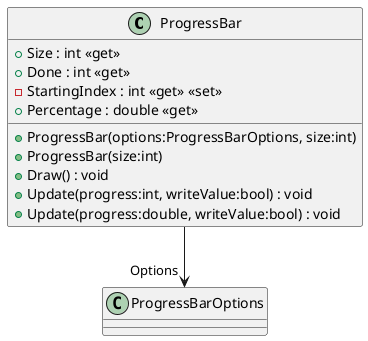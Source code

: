 @startuml
class ProgressBar {
    + Size : int <<get>>
    + Done : int <<get>>
    - StartingIndex : int <<get>> <<set>>
    + Percentage : double <<get>>
    + ProgressBar(options:ProgressBarOptions, size:int)
    + ProgressBar(size:int)
    + Draw() : void
    + Update(progress:int, writeValue:bool) : void
    + Update(progress:double, writeValue:bool) : void
}
ProgressBar --> "Options" ProgressBarOptions
@enduml
